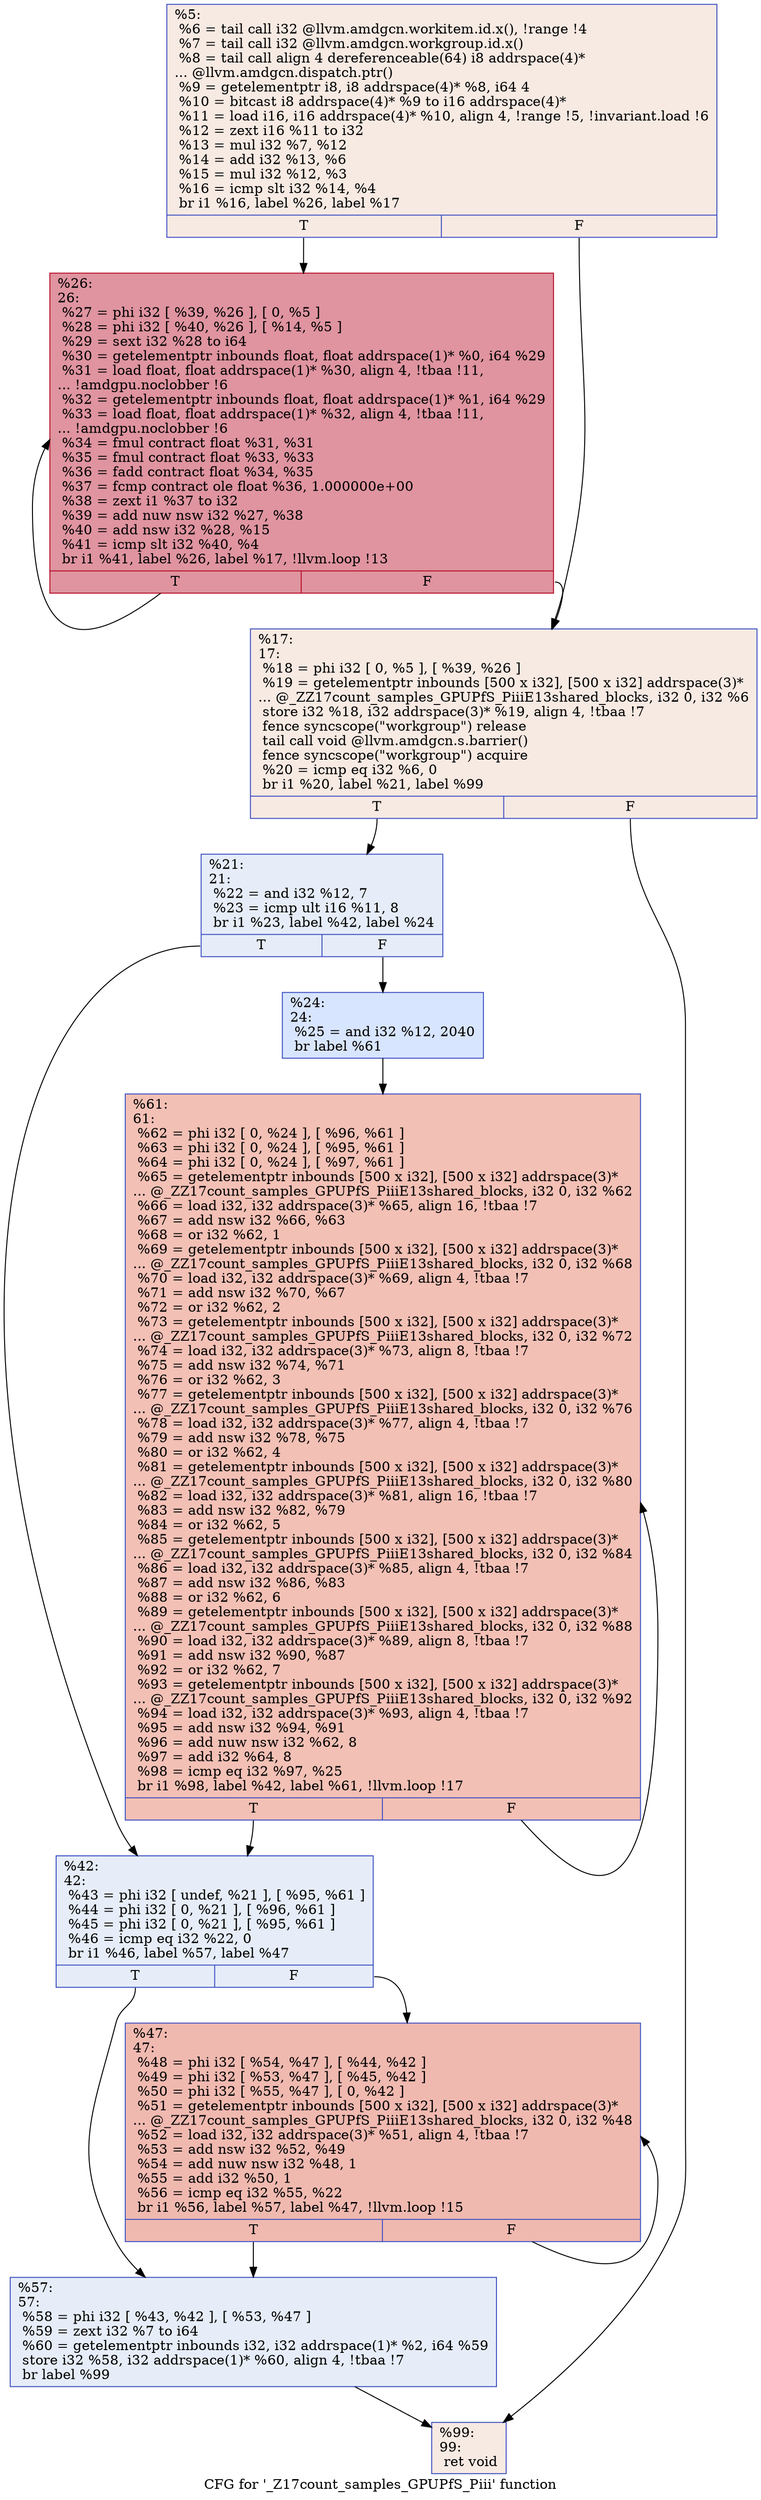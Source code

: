 digraph "CFG for '_Z17count_samples_GPUPfS_Piii' function" {
	label="CFG for '_Z17count_samples_GPUPfS_Piii' function";

	Node0x60b4f80 [shape=record,color="#3d50c3ff", style=filled, fillcolor="#eed0c070",label="{%5:\l  %6 = tail call i32 @llvm.amdgcn.workitem.id.x(), !range !4\l  %7 = tail call i32 @llvm.amdgcn.workgroup.id.x()\l  %8 = tail call align 4 dereferenceable(64) i8 addrspace(4)*\l... @llvm.amdgcn.dispatch.ptr()\l  %9 = getelementptr i8, i8 addrspace(4)* %8, i64 4\l  %10 = bitcast i8 addrspace(4)* %9 to i16 addrspace(4)*\l  %11 = load i16, i16 addrspace(4)* %10, align 4, !range !5, !invariant.load !6\l  %12 = zext i16 %11 to i32\l  %13 = mul i32 %7, %12\l  %14 = add i32 %13, %6\l  %15 = mul i32 %12, %3\l  %16 = icmp slt i32 %14, %4\l  br i1 %16, label %26, label %17\l|{<s0>T|<s1>F}}"];
	Node0x60b4f80:s0 -> Node0x60b60f0;
	Node0x60b4f80:s1 -> Node0x60b6ff0;
	Node0x60b6ff0 [shape=record,color="#3d50c3ff", style=filled, fillcolor="#eed0c070",label="{%17:\l17:                                               \l  %18 = phi i32 [ 0, %5 ], [ %39, %26 ]\l  %19 = getelementptr inbounds [500 x i32], [500 x i32] addrspace(3)*\l... @_ZZ17count_samples_GPUPfS_PiiiE13shared_blocks, i32 0, i32 %6\l  store i32 %18, i32 addrspace(3)* %19, align 4, !tbaa !7\l  fence syncscope(\"workgroup\") release\l  tail call void @llvm.amdgcn.s.barrier()\l  fence syncscope(\"workgroup\") acquire\l  %20 = icmp eq i32 %6, 0\l  br i1 %20, label %21, label %99\l|{<s0>T|<s1>F}}"];
	Node0x60b6ff0:s0 -> Node0x60b7850;
	Node0x60b6ff0:s1 -> Node0x60b78e0;
	Node0x60b7850 [shape=record,color="#3d50c3ff", style=filled, fillcolor="#c7d7f070",label="{%21:\l21:                                               \l  %22 = and i32 %12, 7\l  %23 = icmp ult i16 %11, 8\l  br i1 %23, label %42, label %24\l|{<s0>T|<s1>F}}"];
	Node0x60b7850:s0 -> Node0x60b7b70;
	Node0x60b7850:s1 -> Node0x60b7bc0;
	Node0x60b7bc0 [shape=record,color="#3d50c3ff", style=filled, fillcolor="#a7c5fe70",label="{%24:\l24:                                               \l  %25 = and i32 %12, 2040\l  br label %61\l}"];
	Node0x60b7bc0 -> Node0x60b7dc0;
	Node0x60b60f0 [shape=record,color="#b70d28ff", style=filled, fillcolor="#b70d2870",label="{%26:\l26:                                               \l  %27 = phi i32 [ %39, %26 ], [ 0, %5 ]\l  %28 = phi i32 [ %40, %26 ], [ %14, %5 ]\l  %29 = sext i32 %28 to i64\l  %30 = getelementptr inbounds float, float addrspace(1)* %0, i64 %29\l  %31 = load float, float addrspace(1)* %30, align 4, !tbaa !11,\l... !amdgpu.noclobber !6\l  %32 = getelementptr inbounds float, float addrspace(1)* %1, i64 %29\l  %33 = load float, float addrspace(1)* %32, align 4, !tbaa !11,\l... !amdgpu.noclobber !6\l  %34 = fmul contract float %31, %31\l  %35 = fmul contract float %33, %33\l  %36 = fadd contract float %34, %35\l  %37 = fcmp contract ole float %36, 1.000000e+00\l  %38 = zext i1 %37 to i32\l  %39 = add nuw nsw i32 %27, %38\l  %40 = add nsw i32 %28, %15\l  %41 = icmp slt i32 %40, %4\l  br i1 %41, label %26, label %17, !llvm.loop !13\l|{<s0>T|<s1>F}}"];
	Node0x60b60f0:s0 -> Node0x60b60f0;
	Node0x60b60f0:s1 -> Node0x60b6ff0;
	Node0x60b7b70 [shape=record,color="#3d50c3ff", style=filled, fillcolor="#c7d7f070",label="{%42:\l42:                                               \l  %43 = phi i32 [ undef, %21 ], [ %95, %61 ]\l  %44 = phi i32 [ 0, %21 ], [ %96, %61 ]\l  %45 = phi i32 [ 0, %21 ], [ %95, %61 ]\l  %46 = icmp eq i32 %22, 0\l  br i1 %46, label %57, label %47\l|{<s0>T|<s1>F}}"];
	Node0x60b7b70:s0 -> Node0x60ba510;
	Node0x60b7b70:s1 -> Node0x60ba5a0;
	Node0x60ba5a0 [shape=record,color="#3d50c3ff", style=filled, fillcolor="#de614d70",label="{%47:\l47:                                               \l  %48 = phi i32 [ %54, %47 ], [ %44, %42 ]\l  %49 = phi i32 [ %53, %47 ], [ %45, %42 ]\l  %50 = phi i32 [ %55, %47 ], [ 0, %42 ]\l  %51 = getelementptr inbounds [500 x i32], [500 x i32] addrspace(3)*\l... @_ZZ17count_samples_GPUPfS_PiiiE13shared_blocks, i32 0, i32 %48\l  %52 = load i32, i32 addrspace(3)* %51, align 4, !tbaa !7\l  %53 = add nsw i32 %52, %49\l  %54 = add nuw nsw i32 %48, 1\l  %55 = add i32 %50, 1\l  %56 = icmp eq i32 %55, %22\l  br i1 %56, label %57, label %47, !llvm.loop !15\l|{<s0>T|<s1>F}}"];
	Node0x60ba5a0:s0 -> Node0x60ba510;
	Node0x60ba5a0:s1 -> Node0x60ba5a0;
	Node0x60ba510 [shape=record,color="#3d50c3ff", style=filled, fillcolor="#c7d7f070",label="{%57:\l57:                                               \l  %58 = phi i32 [ %43, %42 ], [ %53, %47 ]\l  %59 = zext i32 %7 to i64\l  %60 = getelementptr inbounds i32, i32 addrspace(1)* %2, i64 %59\l  store i32 %58, i32 addrspace(1)* %60, align 4, !tbaa !7\l  br label %99\l}"];
	Node0x60ba510 -> Node0x60b78e0;
	Node0x60b7dc0 [shape=record,color="#3d50c3ff", style=filled, fillcolor="#e5705870",label="{%61:\l61:                                               \l  %62 = phi i32 [ 0, %24 ], [ %96, %61 ]\l  %63 = phi i32 [ 0, %24 ], [ %95, %61 ]\l  %64 = phi i32 [ 0, %24 ], [ %97, %61 ]\l  %65 = getelementptr inbounds [500 x i32], [500 x i32] addrspace(3)*\l... @_ZZ17count_samples_GPUPfS_PiiiE13shared_blocks, i32 0, i32 %62\l  %66 = load i32, i32 addrspace(3)* %65, align 16, !tbaa !7\l  %67 = add nsw i32 %66, %63\l  %68 = or i32 %62, 1\l  %69 = getelementptr inbounds [500 x i32], [500 x i32] addrspace(3)*\l... @_ZZ17count_samples_GPUPfS_PiiiE13shared_blocks, i32 0, i32 %68\l  %70 = load i32, i32 addrspace(3)* %69, align 4, !tbaa !7\l  %71 = add nsw i32 %70, %67\l  %72 = or i32 %62, 2\l  %73 = getelementptr inbounds [500 x i32], [500 x i32] addrspace(3)*\l... @_ZZ17count_samples_GPUPfS_PiiiE13shared_blocks, i32 0, i32 %72\l  %74 = load i32, i32 addrspace(3)* %73, align 8, !tbaa !7\l  %75 = add nsw i32 %74, %71\l  %76 = or i32 %62, 3\l  %77 = getelementptr inbounds [500 x i32], [500 x i32] addrspace(3)*\l... @_ZZ17count_samples_GPUPfS_PiiiE13shared_blocks, i32 0, i32 %76\l  %78 = load i32, i32 addrspace(3)* %77, align 4, !tbaa !7\l  %79 = add nsw i32 %78, %75\l  %80 = or i32 %62, 4\l  %81 = getelementptr inbounds [500 x i32], [500 x i32] addrspace(3)*\l... @_ZZ17count_samples_GPUPfS_PiiiE13shared_blocks, i32 0, i32 %80\l  %82 = load i32, i32 addrspace(3)* %81, align 16, !tbaa !7\l  %83 = add nsw i32 %82, %79\l  %84 = or i32 %62, 5\l  %85 = getelementptr inbounds [500 x i32], [500 x i32] addrspace(3)*\l... @_ZZ17count_samples_GPUPfS_PiiiE13shared_blocks, i32 0, i32 %84\l  %86 = load i32, i32 addrspace(3)* %85, align 4, !tbaa !7\l  %87 = add nsw i32 %86, %83\l  %88 = or i32 %62, 6\l  %89 = getelementptr inbounds [500 x i32], [500 x i32] addrspace(3)*\l... @_ZZ17count_samples_GPUPfS_PiiiE13shared_blocks, i32 0, i32 %88\l  %90 = load i32, i32 addrspace(3)* %89, align 8, !tbaa !7\l  %91 = add nsw i32 %90, %87\l  %92 = or i32 %62, 7\l  %93 = getelementptr inbounds [500 x i32], [500 x i32] addrspace(3)*\l... @_ZZ17count_samples_GPUPfS_PiiiE13shared_blocks, i32 0, i32 %92\l  %94 = load i32, i32 addrspace(3)* %93, align 4, !tbaa !7\l  %95 = add nsw i32 %94, %91\l  %96 = add nuw nsw i32 %62, 8\l  %97 = add i32 %64, 8\l  %98 = icmp eq i32 %97, %25\l  br i1 %98, label %42, label %61, !llvm.loop !17\l|{<s0>T|<s1>F}}"];
	Node0x60b7dc0:s0 -> Node0x60b7b70;
	Node0x60b7dc0:s1 -> Node0x60b7dc0;
	Node0x60b78e0 [shape=record,color="#3d50c3ff", style=filled, fillcolor="#eed0c070",label="{%99:\l99:                                               \l  ret void\l}"];
}
